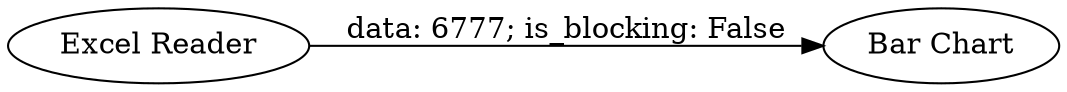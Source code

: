 digraph {
	"-5298833312958728739_2" [label="Bar Chart"]
	"-5298833312958728739_1" [label="Excel Reader"]
	"-5298833312958728739_1" -> "-5298833312958728739_2" [label="data: 6777; is_blocking: False"]
	rankdir=LR
}
